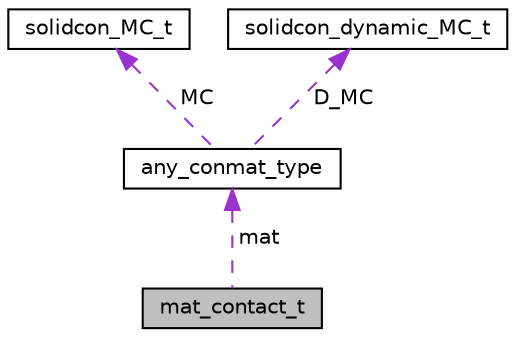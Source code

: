digraph "mat_contact_t"
{
 // LATEX_PDF_SIZE
  edge [fontname="Helvetica",fontsize="10",labelfontname="Helvetica",labelfontsize="10"];
  node [fontname="Helvetica",fontsize="10",shape=record];
  Node1 [label="mat_contact_t",height=0.2,width=0.4,color="black", fillcolor="grey75", style="filled", fontcolor="black",tooltip=" "];
  Node2 -> Node1 [dir="back",color="darkorchid3",fontsize="10",style="dashed",label=" mat" ,fontname="Helvetica"];
  Node2 [label="any_conmat_type",height=0.2,width=0.4,color="black", fillcolor="white", style="filled",URL="$unionany__conmat__type.html",tooltip=" "];
  Node3 -> Node2 [dir="back",color="darkorchid3",fontsize="10",style="dashed",label=" MC" ,fontname="Helvetica"];
  Node3 [label="solidcon_MC_t",height=0.2,width=0.4,color="black", fillcolor="white", style="filled",URL="$structsolidcon___m_c__t.html",tooltip=" "];
  Node4 -> Node2 [dir="back",color="darkorchid3",fontsize="10",style="dashed",label=" D_MC" ,fontname="Helvetica"];
  Node4 [label="solidcon_dynamic_MC_t",height=0.2,width=0.4,color="black", fillcolor="white", style="filled",URL="$structsolidcon__dynamic___m_c__t.html",tooltip=" "];
}
